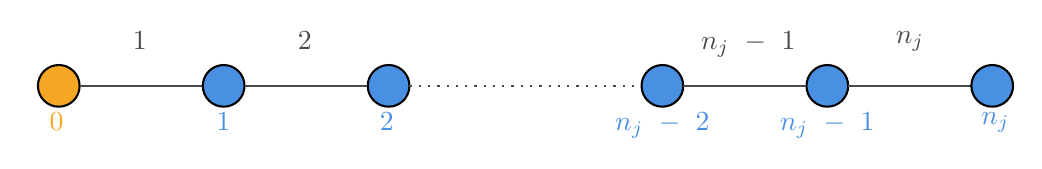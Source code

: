 

\tikzset{every picture/.style={line width=0.75pt}} %

\begin{tikzpicture}[x=0.75pt,y=0.75pt,yscale=-1,xscale=1]

\draw  [fill={rgb, 255:red, 245; green, 166; blue, 35 }  ,fill opacity=1 ] (100,48.33) .. controls (100,42.79) and (104.5,38.29) .. (110.04,38.29) .. controls (115.59,38.29) and (120.08,42.79) .. (120.08,48.33) .. controls (120.08,53.88) and (115.59,58.37) .. (110.04,58.37) .. controls (104.5,58.37) and (100,53.88) .. (100,48.33) -- cycle ;
\draw [color={rgb, 255:red, 74; green, 74; blue, 74 }  ,draw opacity=1 ]   (120.08,48.33) -- (179.45,48.33) ;
\draw  [fill={rgb, 255:red, 74; green, 144; blue, 226 }  ,fill opacity=1 ] (179.45,48.33) .. controls (179.45,42.79) and (183.95,38.29) .. (189.49,38.29) .. controls (195.04,38.29) and (199.53,42.79) .. (199.53,48.33) .. controls (199.53,53.88) and (195.04,58.37) .. (189.49,58.37) .. controls (183.95,58.37) and (179.45,53.88) .. (179.45,48.33) -- cycle ;
\draw [color={rgb, 255:red, 74; green, 74; blue, 74 }  ,draw opacity=1 ]   (199.53,48.33) -- (258.91,48.33) ;
\draw  [fill={rgb, 255:red, 74; green, 144; blue, 226 }  ,fill opacity=1 ] (258.91,48.33) .. controls (258.91,42.79) and (263.4,38.29) .. (268.95,38.29) .. controls (274.49,38.29) and (278.99,42.79) .. (278.99,48.33) .. controls (278.99,53.88) and (274.49,58.37) .. (268.95,58.37) .. controls (263.4,58.37) and (258.91,53.88) .. (258.91,48.33) -- cycle ;
\draw [color={rgb, 255:red, 74; green, 74; blue, 74 }  ,draw opacity=1 ] [dash pattern={on 0.84pt off 2.51pt}]  (278.99,48.33) -- (390.82,48.33) ;
\draw  [fill={rgb, 255:red, 74; green, 144; blue, 226 }  ,fill opacity=1 ] (390.82,48.33) .. controls (390.82,42.79) and (395.32,38.29) .. (400.86,38.29) .. controls (406.41,38.29) and (410.9,42.79) .. (410.9,48.33) .. controls (410.9,53.88) and (406.41,58.37) .. (400.86,58.37) .. controls (395.32,58.37) and (390.82,53.88) .. (390.82,48.33) -- cycle ;
\draw  [fill={rgb, 255:red, 74; green, 144; blue, 226 }  ,fill opacity=1 ] (470.28,48.33) .. controls (470.28,42.79) and (474.77,38.29) .. (480.32,38.29) .. controls (485.86,38.29) and (490.36,42.79) .. (490.36,48.33) .. controls (490.36,53.88) and (485.86,58.37) .. (480.32,58.37) .. controls (474.77,58.37) and (470.28,53.88) .. (470.28,48.33) -- cycle ;
\draw [color={rgb, 255:red, 74; green, 74; blue, 74 }  ,draw opacity=1 ]   (410.9,48.33) -- (470.28,48.33) ;
\draw [color={rgb, 255:red, 74; green, 74; blue, 74 }  ,draw opacity=1 ][fill={rgb, 255:red, 74; green, 144; blue, 226 }  ,fill opacity=1 ]   (490.36,48.33) -- (549.73,48.33) ;
\draw  [fill={rgb, 255:red, 74; green, 144; blue, 226 }  ,fill opacity=1 ] (549.73,48.33) .. controls (549.73,42.79) and (554.22,38.29) .. (559.77,38.29) .. controls (565.31,38.29) and (569.81,42.79) .. (569.81,48.33) .. controls (569.81,53.88) and (565.31,58.37) .. (559.77,58.37) .. controls (554.22,58.37) and (549.73,53.88) .. (549.73,48.33) -- cycle ;

\draw (104.16,59.7) node [anchor=north west][inner sep=0.75pt]  [color={rgb, 255:red, 245; green, 166; blue, 35 }  ,opacity=1 ]  {$0$};
\draw (184.58,59.7) node [anchor=north west][inner sep=0.75pt]    {$\textcolor[rgb]{0.29,0.56,0.89}{1}$};
\draw (263.2,59.7) node [anchor=north west][inner sep=0.75pt]    {$\textcolor[rgb]{0.29,0.56,0.89}{2}$};
\draw (553.04,59.7) node [anchor=north west][inner sep=0.75pt]    {$\textcolor[rgb]{0.29,0.56,0.89}{n_{j}}$};
\draw (456.06,59.7) node [anchor=north west][inner sep=0.75pt]    {$\textcolor[rgb]{0.29,0.56,0.89}{n_{j} \ -\ 1}$};
\draw (376.62,59.7) node [anchor=north west][inner sep=0.75pt]    {$\textcolor[rgb]{0.29,0.56,0.89}{n_{j} \ -\ 2}$};
\draw (144.25,20.8) node [anchor=north west][inner sep=0.75pt]  [color={rgb, 255:red, 74; green, 74; blue, 74 }  ,opacity=1 ]  {$\textcolor[rgb]{0.29,0.29,0.29}{1}$};
\draw (223.69,20.8) node [anchor=north west][inner sep=0.75pt]  [color={rgb, 255:red, 74; green, 144; blue, 226 }  ,opacity=1 ]  {$\textcolor[rgb]{0.29,0.29,0.29}{2}$};
\draw (511.81,20.84) node [anchor=north west][inner sep=0.75pt]  [color={rgb, 255:red, 74; green, 144; blue, 226 }  ,opacity=1 ]  {$\textcolor[rgb]{0.29,0.29,0.29}{n_{j}}$};
\draw (418.01,20.84) node [anchor=north west][inner sep=0.75pt]  [color={rgb, 255:red, 74; green, 144; blue, 226 }  ,opacity=1 ]  {$\textcolor[rgb]{0.29,0.29,0.29}{n_{j} \ -\ 1}$};


\end{tikzpicture}